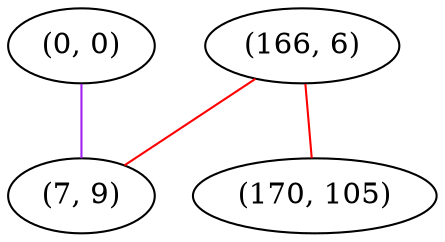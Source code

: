 graph "" {
"(0, 0)";
"(166, 6)";
"(170, 105)";
"(7, 9)";
"(0, 0)" -- "(7, 9)"  [color=purple, key=0, weight=4];
"(166, 6)" -- "(170, 105)"  [color=red, key=0, weight=1];
"(166, 6)" -- "(7, 9)"  [color=red, key=0, weight=1];
}
